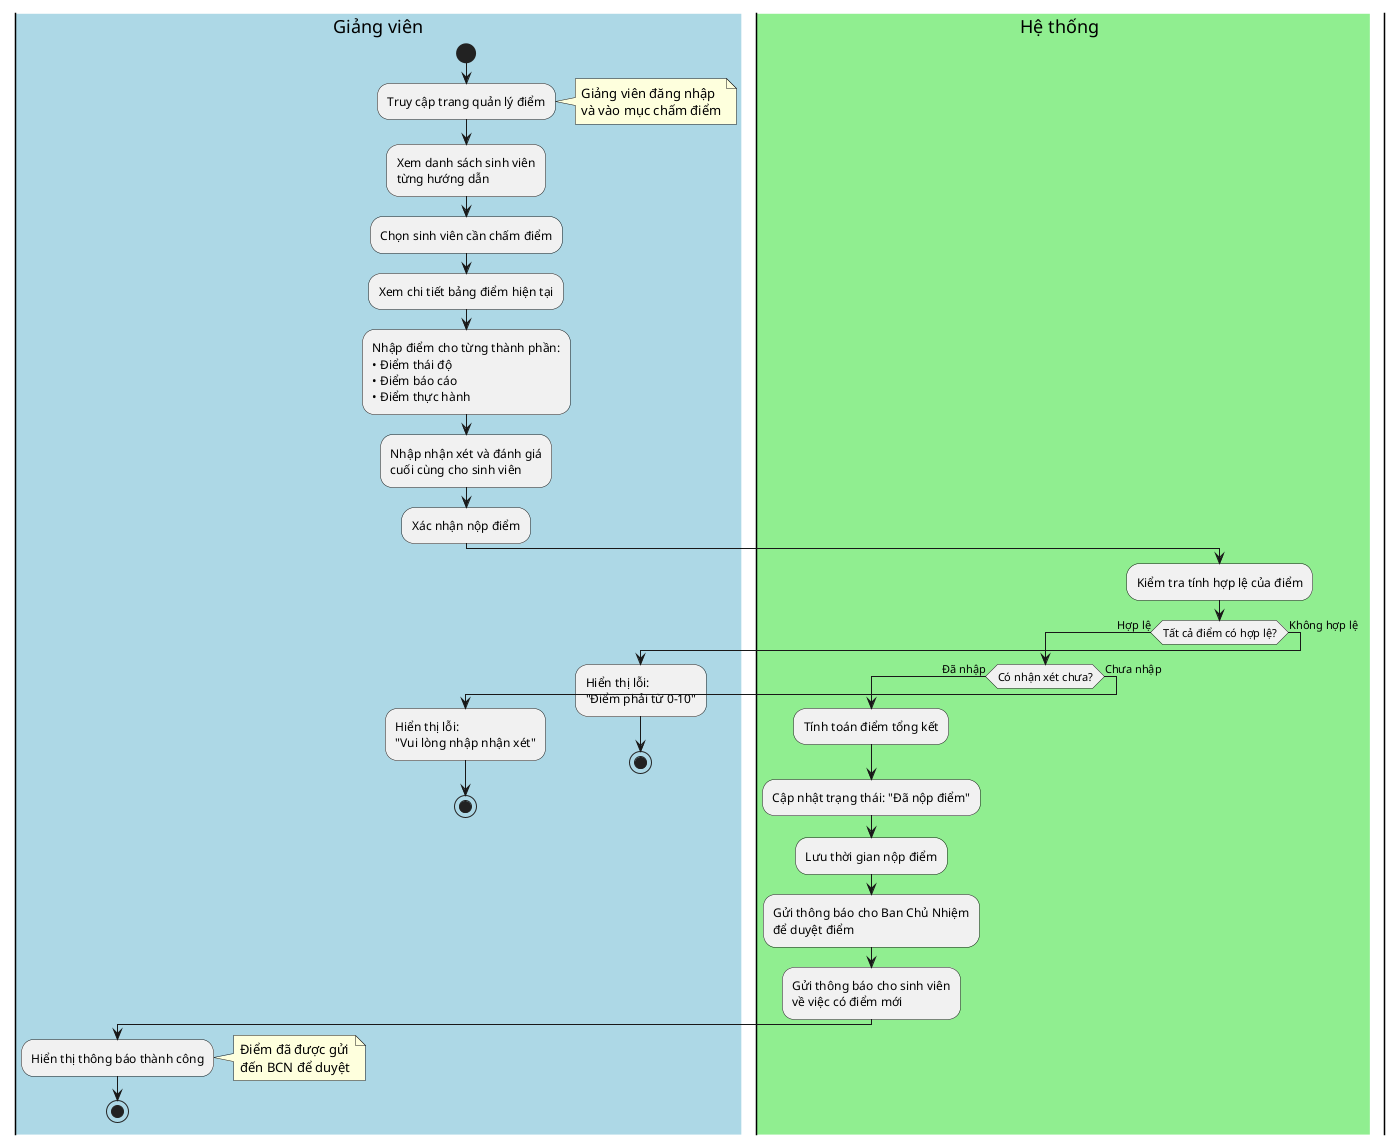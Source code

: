 @startuml Activity - Giảng viên chấm điểm sinh viên

skinparam ActivityDiagramTitleFontSize 16
skinparam swimlaneWidth same

|#LightBlue|Giảng viên|
start

:Truy cập trang quản lý điểm;

note right: Giảng viên đăng nhập\nvà vào mục chấm điểm

:Xem danh sách sinh viên\ntừng hướng dẫn;

:Chọn sinh viên cần chấm điểm;

:Xem chi tiết bảng điểm hiện tại;

:Nhập điểm cho từng thành phần:\n• Điểm thái độ\n• Điểm báo cáo\n• Điểm thực hành;

:Nhập nhận xét và đánh giá\ncuối cùng cho sinh viên;

:Xác nhận nộp điểm;

|#LightGreen|Hệ thống|

:Kiểm tra tính hợp lệ của điểm;

if (Tất cả điểm có hợp lệ?) then (Hợp lệ)
  
  if (Có nhận xét chưa?) then (Đã nhập)
    
    :Tính toán điểm tổng kết;
    
    :Cập nhật trạng thái: "Đã nộp điểm";
    
    :Lưu thời gian nộp điểm;
    
    :Gửi thông báo cho Ban Chủ Nhiệm\nđể duyệt điểm;
    
    :Gửi thông báo cho sinh viên\nvề việc có điểm mới;
    
    |#LightBlue|Giảng viên|
    
    :Hiển thị thông báo thành công;
    
    note right: Điểm đã được gửi\nđến BCN để duyệt
    
    stop
    
  else (Chưa nhập)
    
    |#LightBlue|Giảng viên|
    
    :Hiển thị lỗi:\n"Vui lòng nhập nhận xét";
    
    stop
    
  endif
  
else (Không hợp lệ)
  
  |#LightBlue|Giảng viên|
  
  :Hiển thị lỗi:\n"Điểm phải từ 0-10";
  
  stop
  
endif

@enduml
